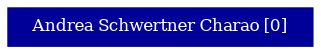 strict graph grafo2 {
	graph [bb="0,0,146,18", id=grafo2, overlap=False];
	node [label="\N", fontsize=8, shape=rectangle, style=filled];
	0 [label="Andrea Schwertner Charao [0]", URL="http://lattes.cnpq.br/8251676116103188", color="#000099", fontcolor="#FFFFFF", height="0.25", pos="73,9", width="2.0278"];
}
